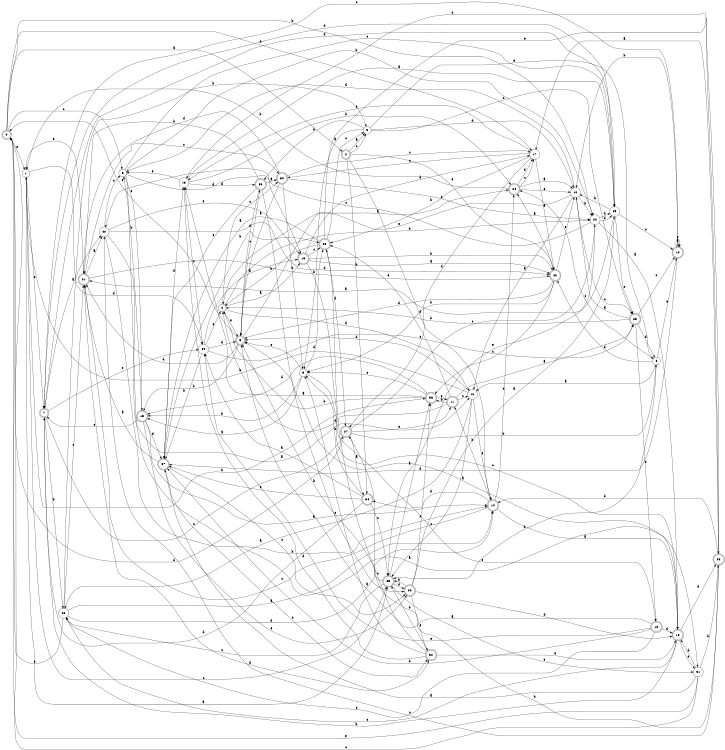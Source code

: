 digraph n34_9 {
__start0 [label="" shape="none"];

rankdir=LR;
size="8,5";

s0 [style="rounded,filled", color="black", fillcolor="white" shape="doublecircle", label="0"];
s1 [style="filled", color="black", fillcolor="white" shape="circle", label="1"];
s2 [style="rounded,filled", color="black", fillcolor="white" shape="doublecircle", label="2"];
s3 [style="filled", color="black", fillcolor="white" shape="circle", label="3"];
s4 [style="filled", color="black", fillcolor="white" shape="circle", label="4"];
s5 [style="filled", color="black", fillcolor="white" shape="circle", label="5"];
s6 [style="filled", color="black", fillcolor="white" shape="circle", label="6"];
s7 [style="rounded,filled", color="black", fillcolor="white" shape="doublecircle", label="7"];
s8 [style="filled", color="black", fillcolor="white" shape="circle", label="8"];
s9 [style="rounded,filled", color="black", fillcolor="white" shape="doublecircle", label="9"];
s10 [style="filled", color="black", fillcolor="white" shape="circle", label="10"];
s11 [style="rounded,filled", color="black", fillcolor="white" shape="doublecircle", label="11"];
s12 [style="rounded,filled", color="black", fillcolor="white" shape="doublecircle", label="12"];
s13 [style="rounded,filled", color="black", fillcolor="white" shape="doublecircle", label="13"];
s14 [style="rounded,filled", color="black", fillcolor="white" shape="doublecircle", label="14"];
s15 [style="rounded,filled", color="black", fillcolor="white" shape="doublecircle", label="15"];
s16 [style="filled", color="black", fillcolor="white" shape="circle", label="16"];
s17 [style="filled", color="black", fillcolor="white" shape="circle", label="17"];
s18 [style="rounded,filled", color="black", fillcolor="white" shape="doublecircle", label="18"];
s19 [style="rounded,filled", color="black", fillcolor="white" shape="doublecircle", label="19"];
s20 [style="filled", color="black", fillcolor="white" shape="circle", label="20"];
s21 [style="rounded,filled", color="black", fillcolor="white" shape="doublecircle", label="21"];
s22 [style="rounded,filled", color="black", fillcolor="white" shape="doublecircle", label="22"];
s23 [style="filled", color="black", fillcolor="white" shape="circle", label="23"];
s24 [style="rounded,filled", color="black", fillcolor="white" shape="doublecircle", label="24"];
s25 [style="rounded,filled", color="black", fillcolor="white" shape="doublecircle", label="25"];
s26 [style="rounded,filled", color="black", fillcolor="white" shape="doublecircle", label="26"];
s27 [style="rounded,filled", color="black", fillcolor="white" shape="doublecircle", label="27"];
s28 [style="rounded,filled", color="black", fillcolor="white" shape="doublecircle", label="28"];
s29 [style="filled", color="black", fillcolor="white" shape="circle", label="29"];
s30 [style="rounded,filled", color="black", fillcolor="white" shape="doublecircle", label="30"];
s31 [style="filled", color="black", fillcolor="white" shape="circle", label="31"];
s32 [style="rounded,filled", color="black", fillcolor="white" shape="doublecircle", label="32"];
s33 [style="rounded,filled", color="black", fillcolor="white" shape="doublecircle", label="33"];
s34 [style="rounded,filled", color="black", fillcolor="white" shape="doublecircle", label="34"];
s35 [style="rounded,filled", color="black", fillcolor="white" shape="doublecircle", label="35"];
s36 [style="rounded,filled", color="black", fillcolor="white" shape="doublecircle", label="36"];
s37 [style="rounded,filled", color="black", fillcolor="white" shape="doublecircle", label="37"];
s38 [style="rounded,filled", color="black", fillcolor="white" shape="doublecircle", label="38"];
s39 [style="filled", color="black", fillcolor="white" shape="circle", label="39"];
s40 [style="filled", color="black", fillcolor="white" shape="circle", label="40"];
s41 [style="filled", color="black", fillcolor="white" shape="circle", label="41"];
s0 -> s2 [label="a"];
s0 -> s20 [label="b"];
s0 -> s6 [label="c"];
s0 -> s17 [label="d"];
s0 -> s1 [label="e"];
s1 -> s35 [label="a"];
s1 -> s36 [label="b"];
s1 -> s35 [label="c"];
s1 -> s39 [label="d"];
s1 -> s7 [label="e"];
s2 -> s5 [label="a"];
s2 -> s34 [label="b"];
s2 -> s5 [label="c"];
s2 -> s14 [label="d"];
s2 -> s22 [label="e"];
s3 -> s15 [label="a"];
s3 -> s15 [label="b"];
s3 -> s13 [label="c"];
s3 -> s38 [label="d"];
s3 -> s9 [label="e"];
s4 -> s19 [label="a"];
s4 -> s20 [label="b"];
s4 -> s30 [label="c"];
s4 -> s41 [label="d"];
s4 -> s9 [label="e"];
s5 -> s3 [label="a"];
s5 -> s33 [label="b"];
s5 -> s25 [label="c"];
s5 -> s10 [label="d"];
s5 -> s8 [label="e"];
s6 -> s31 [label="a"];
s6 -> s20 [label="b"];
s6 -> s29 [label="c"];
s6 -> s19 [label="d"];
s6 -> s15 [label="e"];
s7 -> s40 [label="a"];
s7 -> s23 [label="b"];
s7 -> s27 [label="c"];
s7 -> s29 [label="d"];
s7 -> s39 [label="e"];
s8 -> s41 [label="a"];
s8 -> s35 [label="b"];
s8 -> s24 [label="c"];
s8 -> s22 [label="d"];
s8 -> s12 [label="e"];
s9 -> s24 [label="a"];
s9 -> s15 [label="b"];
s9 -> s33 [label="c"];
s9 -> s21 [label="d"];
s9 -> s0 [label="e"];
s10 -> s41 [label="a"];
s10 -> s20 [label="b"];
s10 -> s25 [label="c"];
s10 -> s6 [label="d"];
s10 -> s4 [label="e"];
s11 -> s25 [label="a"];
s11 -> s36 [label="b"];
s11 -> s41 [label="c"];
s11 -> s4 [label="d"];
s11 -> s38 [label="e"];
s12 -> s12 [label="a"];
s12 -> s10 [label="b"];
s12 -> s7 [label="c"];
s12 -> s37 [label="d"];
s12 -> s12 [label="e"];
s13 -> s9 [label="a"];
s13 -> s7 [label="b"];
s13 -> s23 [label="c"];
s13 -> s26 [label="d"];
s13 -> s31 [label="e"];
s14 -> s13 [label="a"];
s14 -> s11 [label="b"];
s14 -> s21 [label="c"];
s14 -> s34 [label="d"];
s14 -> s24 [label="e"];
s15 -> s14 [label="a"];
s15 -> s6 [label="b"];
s15 -> s7 [label="c"];
s15 -> s37 [label="d"];
s15 -> s28 [label="e"];
s16 -> s29 [label="a"];
s16 -> s24 [label="b"];
s16 -> s39 [label="c"];
s16 -> s33 [label="d"];
s16 -> s6 [label="e"];
s17 -> s22 [label="a"];
s17 -> s38 [label="b"];
s17 -> s30 [label="c"];
s17 -> s27 [label="d"];
s17 -> s16 [label="e"];
s18 -> s9 [label="a"];
s18 -> s37 [label="b"];
s18 -> s23 [label="c"];
s18 -> s13 [label="d"];
s18 -> s39 [label="e"];
s19 -> s22 [label="a"];
s19 -> s22 [label="b"];
s19 -> s38 [label="c"];
s19 -> s17 [label="d"];
s19 -> s18 [label="e"];
s20 -> s13 [label="a"];
s20 -> s29 [label="b"];
s20 -> s40 [label="c"];
s20 -> s29 [label="d"];
s20 -> s35 [label="e"];
s21 -> s40 [label="a"];
s21 -> s22 [label="b"];
s21 -> s30 [label="c"];
s21 -> s32 [label="d"];
s21 -> s1 [label="e"];
s22 -> s24 [label="a"];
s22 -> s3 [label="b"];
s22 -> s36 [label="c"];
s22 -> s9 [label="d"];
s22 -> s10 [label="e"];
s23 -> s14 [label="a"];
s23 -> s5 [label="b"];
s23 -> s21 [label="c"];
s23 -> s14 [label="d"];
s23 -> s0 [label="e"];
s24 -> s10 [label="a"];
s24 -> s1 [label="b"];
s24 -> s17 [label="c"];
s24 -> s17 [label="d"];
s24 -> s10 [label="e"];
s25 -> s10 [label="a"];
s25 -> s4 [label="b"];
s25 -> s12 [label="c"];
s25 -> s8 [label="d"];
s25 -> s18 [label="e"];
s26 -> s17 [label="a"];
s26 -> s27 [label="b"];
s26 -> s40 [label="c"];
s26 -> s14 [label="d"];
s26 -> s16 [label="e"];
s27 -> s34 [label="a"];
s27 -> s8 [label="b"];
s27 -> s20 [label="c"];
s27 -> s0 [label="d"];
s27 -> s11 [label="e"];
s28 -> s29 [label="a"];
s28 -> s35 [label="b"];
s28 -> s36 [label="c"];
s28 -> s13 [label="d"];
s28 -> s32 [label="e"];
s29 -> s21 [label="a"];
s29 -> s10 [label="b"];
s29 -> s12 [label="c"];
s29 -> s7 [label="d"];
s29 -> s25 [label="e"];
s30 -> s9 [label="a"];
s30 -> s3 [label="b"];
s30 -> s17 [label="c"];
s30 -> s21 [label="d"];
s30 -> s20 [label="e"];
s31 -> s37 [label="a"];
s31 -> s26 [label="b"];
s31 -> s0 [label="c"];
s31 -> s13 [label="d"];
s31 -> s0 [label="e"];
s32 -> s3 [label="a"];
s32 -> s35 [label="b"];
s32 -> s38 [label="c"];
s32 -> s16 [label="d"];
s32 -> s13 [label="e"];
s33 -> s30 [label="a"];
s33 -> s21 [label="b"];
s33 -> s28 [label="c"];
s33 -> s9 [label="d"];
s33 -> s37 [label="e"];
s34 -> s39 [label="a"];
s34 -> s3 [label="b"];
s34 -> s35 [label="c"];
s34 -> s7 [label="d"];
s34 -> s37 [label="e"];
s35 -> s36 [label="a"];
s35 -> s9 [label="b"];
s35 -> s23 [label="c"];
s35 -> s28 [label="d"];
s35 -> s31 [label="e"];
s36 -> s16 [label="a"];
s36 -> s4 [label="b"];
s36 -> s3 [label="c"];
s36 -> s15 [label="d"];
s36 -> s11 [label="e"];
s37 -> s21 [label="a"];
s37 -> s38 [label="b"];
s37 -> s28 [label="c"];
s37 -> s16 [label="d"];
s37 -> s32 [label="e"];
s38 -> s37 [label="a"];
s38 -> s4 [label="b"];
s38 -> s5 [label="c"];
s38 -> s27 [label="d"];
s38 -> s26 [label="e"];
s39 -> s19 [label="a"];
s39 -> s37 [label="b"];
s39 -> s25 [label="c"];
s39 -> s9 [label="d"];
s39 -> s4 [label="e"];
s40 -> s41 [label="a"];
s40 -> s14 [label="b"];
s40 -> s6 [label="c"];
s40 -> s22 [label="d"];
s40 -> s19 [label="e"];
s41 -> s23 [label="a"];
s41 -> s1 [label="b"];
s41 -> s35 [label="c"];
s41 -> s9 [label="d"];
s41 -> s14 [label="e"];

}